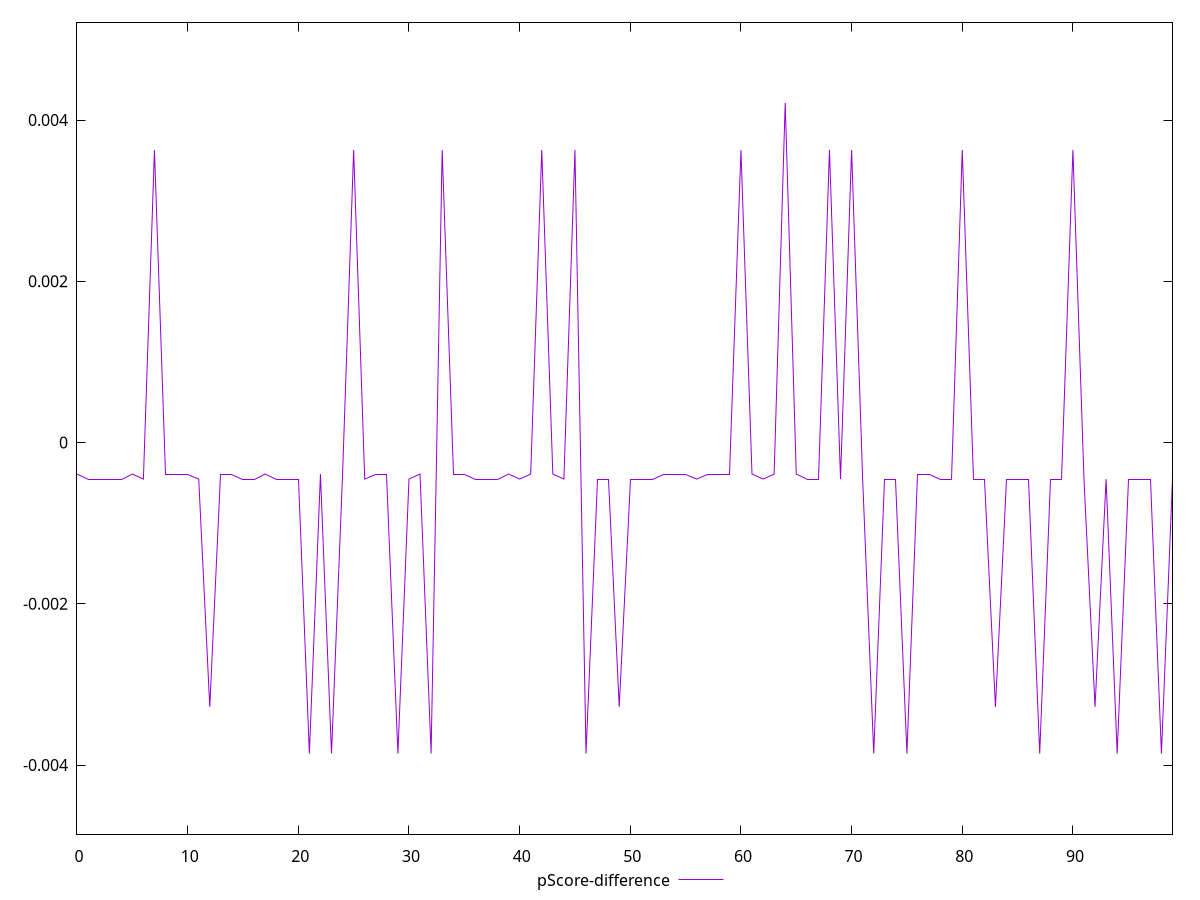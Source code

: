 reset

$pScoreDifference <<EOF
0 -0.0003909147031173621
1 -0.00045330439785062904
2 -0.00045330439785062904
3 -0.00045330439785062904
4 -0.00045330439785062904
5 -0.0003909147031173621
6 -0.00045330439785062904
7 0.0036284452541361922
8 -0.0003909147031173621
9 -0.0003909147031173621
10 -0.0003909147031173621
11 -0.00045330439785062904
12 -0.0032793166668947382
13 -0.0003909147031173621
14 -0.0003909147031173621
15 -0.00045330439785062904
16 -0.00045330439785062904
17 -0.0003909147031173621
18 -0.00045330439785062904
19 -0.00045330439785062904
20 -0.00045330439785062904
21 -0.0038570742654874257
22 -0.0003909147031173621
23 -0.0038570742654874257
24 -0.0003909147031173621
25 0.0036284452541361922
26 -0.00045330439785062904
27 -0.0003909147031173621
28 -0.0003909147031173621
29 -0.0038570742654874257
30 -0.00045330439785062904
31 -0.0003909147031173621
32 -0.0038570742654874257
33 0.0036284452541361922
34 -0.0003909147031173621
35 -0.0003909147031173621
36 -0.00045330439785062904
37 -0.00045330439785062904
38 -0.00045330439785062904
39 -0.0003909147031173621
40 -0.00045330439785062904
41 -0.0003909147031173621
42 0.0036284452541361922
43 -0.0003909147031173621
44 -0.00045330439785062904
45 0.0036284452541361922
46 -0.0038570742654874257
47 -0.00045330439785062904
48 -0.00045330439785062904
49 -0.0032793166668947382
50 -0.00045330439785062904
51 -0.00045330439785062904
52 -0.00045330439785062904
53 -0.0003909147031173621
54 -0.0003909147031173621
55 -0.0003909147031173621
56 -0.00045330439785062904
57 -0.0003909147031173621
58 -0.0003909147031173621
59 -0.0003909147031173621
60 0.0036284452541361922
61 -0.0003909147031173621
62 -0.00045330439785062904
63 -0.0003909147031173621
64 0.0042122734643322834
65 -0.0003909147031173621
66 -0.00045330439785062904
67 -0.00045330439785062904
68 0.0036284452541361922
69 -0.00045330439785062904
70 0.0036284452541361922
71 -0.00045330439785062904
72 -0.0038570742654874257
73 -0.00045330439785062904
74 -0.00045330439785062904
75 -0.0038570742654874257
76 -0.0003909147031173621
77 -0.0003909147031173621
78 -0.00045330439785062904
79 -0.00045330439785062904
80 0.0036284452541361922
81 -0.00045330439785062904
82 -0.00045330439785062904
83 -0.0032793166668947382
84 -0.00045330439785062904
85 -0.00045330439785062904
86 -0.00045330439785062904
87 -0.0038570742654874257
88 -0.00045330439785062904
89 -0.00045330439785062904
90 0.0036284452541361922
91 -0.00045330439785062904
92 -0.0032793166668947382
93 -0.00045330439785062904
94 -0.0038570742654874257
95 -0.00045330439785062904
96 -0.00045330439785062904
97 -0.00045330439785062904
98 -0.0038570742654874257
99 -0.00045330439785062904
EOF

set key outside below
set xrange [0:99]
set yrange [-0.004857074265487426:0.0052122734643322835]
set trange [-0.004857074265487426:0.0052122734643322835]
set terminal svg size 640, 500 enhanced background rgb 'white'
set output "report_00009_2021-02-08T22-37-41.559Z/uses-long-cache-ttl/samples/pages+cached+noadtech+nomedia+nocss/pScore-difference/values.svg"

plot $pScoreDifference title "pScore-difference" with line

reset
